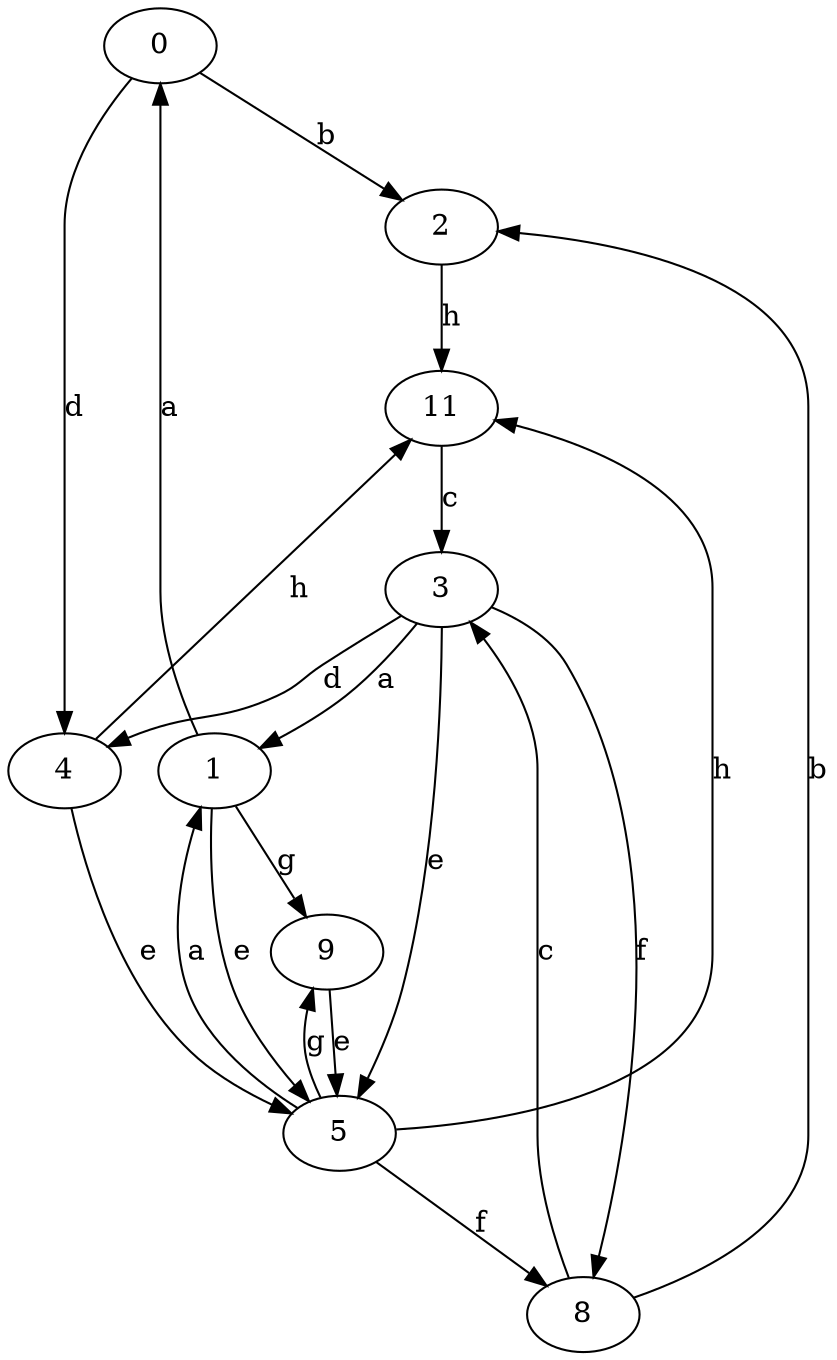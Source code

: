 strict digraph  {
0;
1;
2;
3;
4;
5;
8;
9;
11;
0 -> 2  [label=b];
0 -> 4  [label=d];
1 -> 0  [label=a];
1 -> 5  [label=e];
1 -> 9  [label=g];
2 -> 11  [label=h];
3 -> 1  [label=a];
3 -> 4  [label=d];
3 -> 5  [label=e];
3 -> 8  [label=f];
4 -> 5  [label=e];
4 -> 11  [label=h];
5 -> 1  [label=a];
5 -> 8  [label=f];
5 -> 9  [label=g];
5 -> 11  [label=h];
8 -> 2  [label=b];
8 -> 3  [label=c];
9 -> 5  [label=e];
11 -> 3  [label=c];
}
